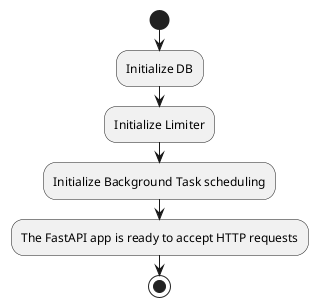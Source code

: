 @startuml

start
:Initialize DB;
:Initialize Limiter;
:Initialize Background Task scheduling;
:The FastAPI app is ready to accept HTTP requests;
stop
@enduml
